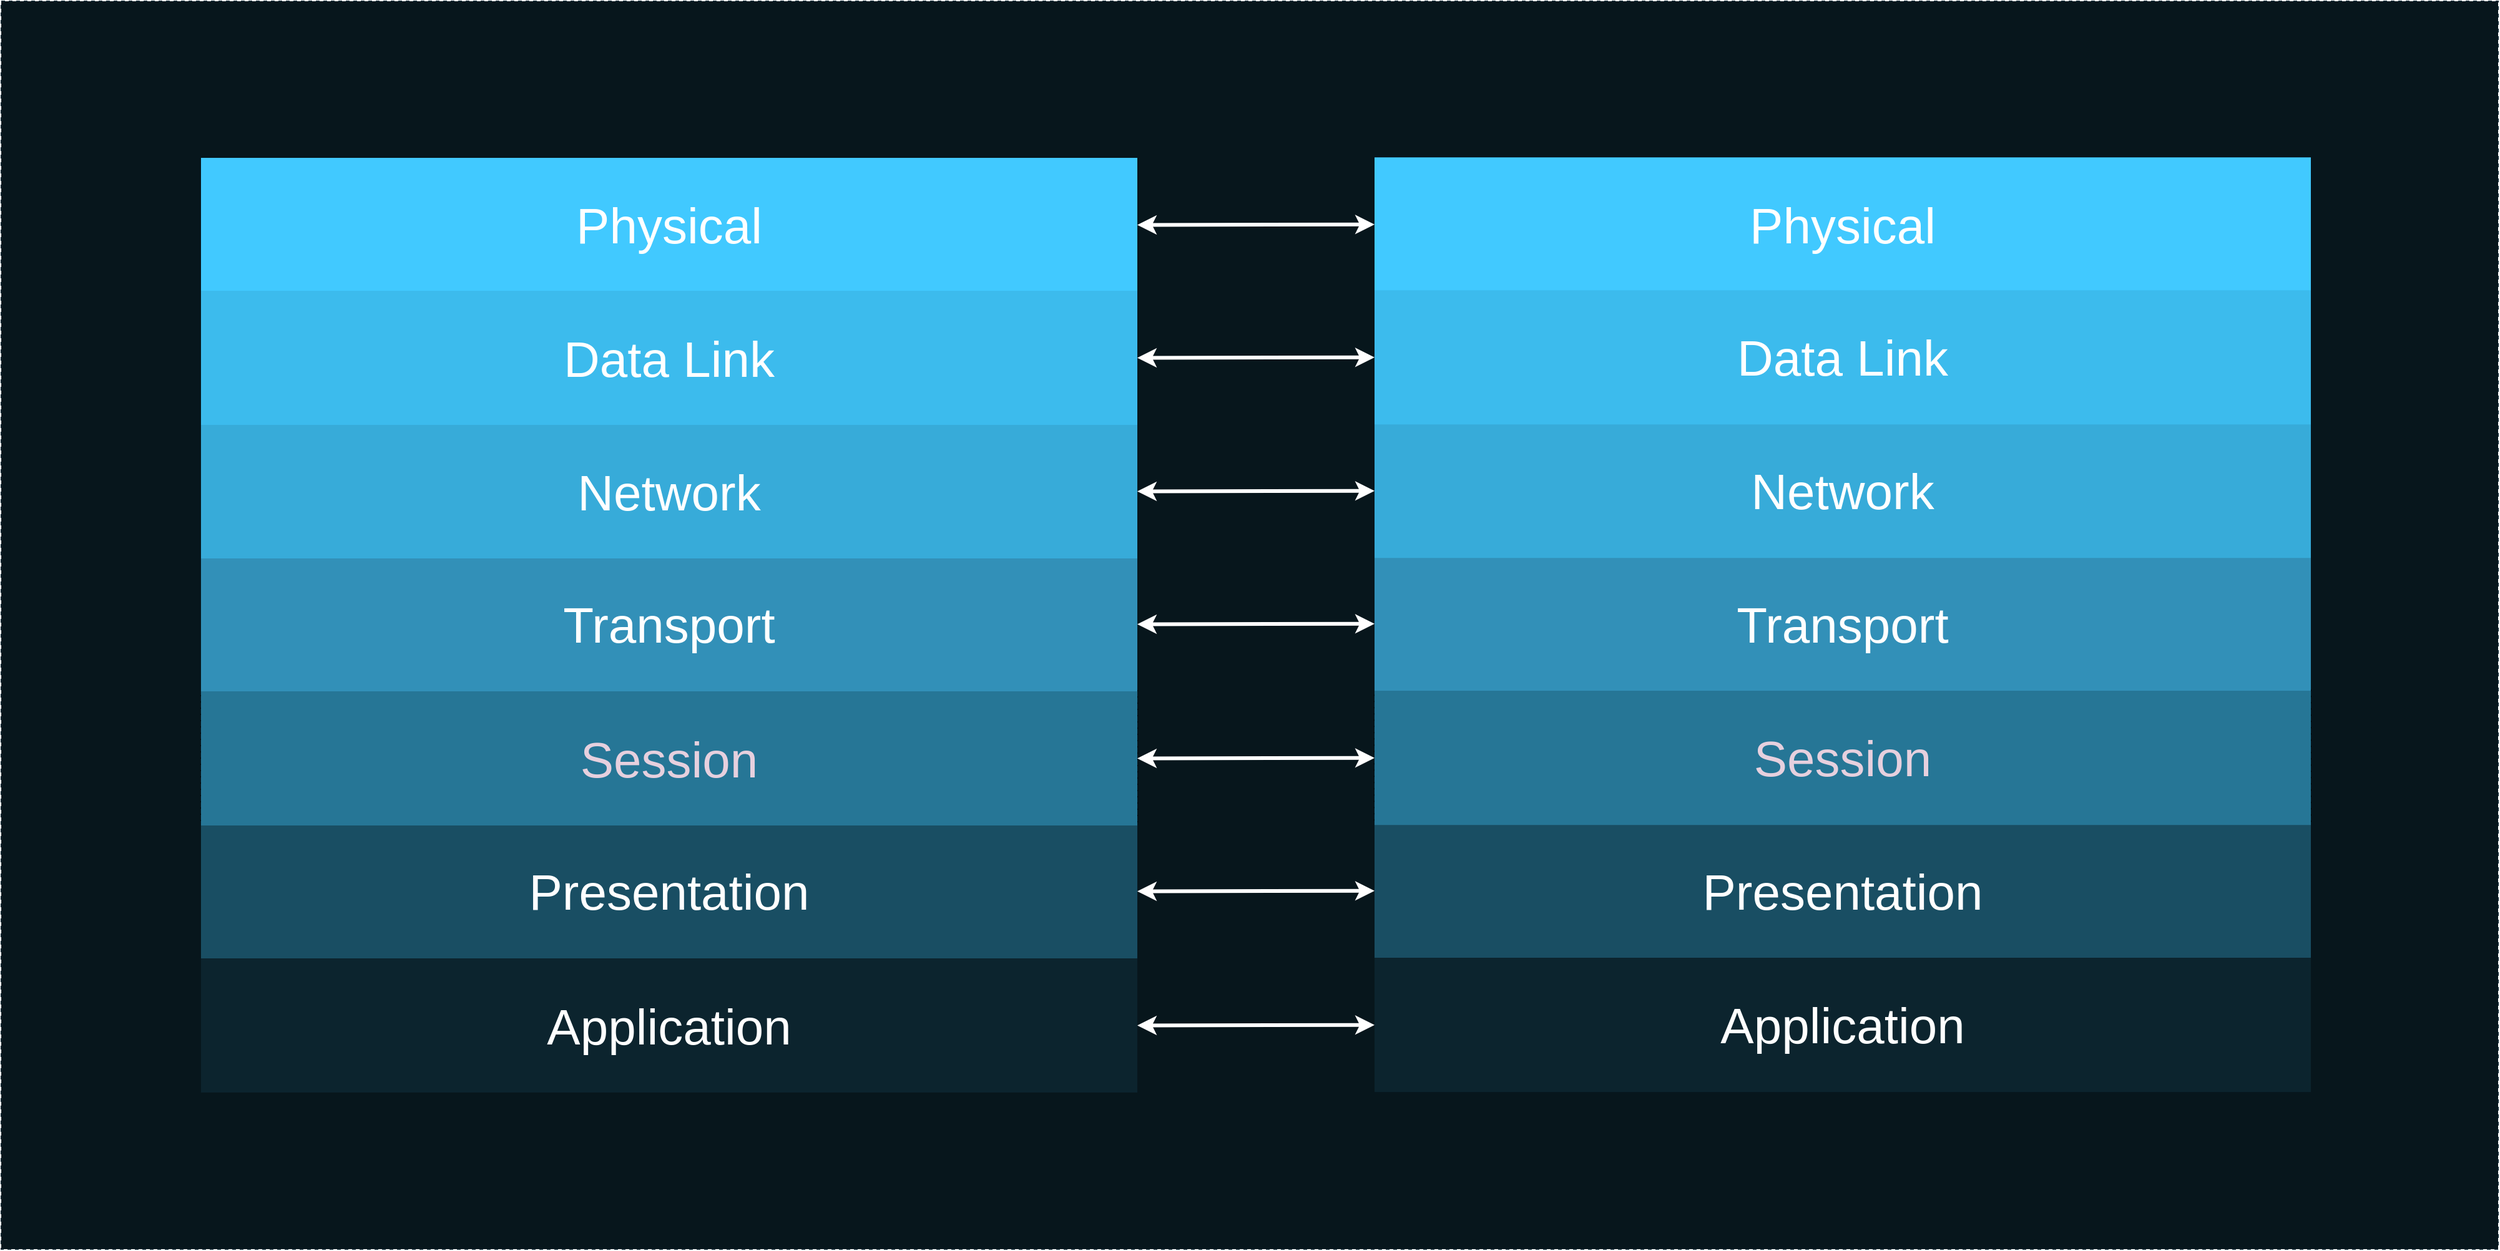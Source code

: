 <mxfile version="13.0.3" type="device"><diagram name="Page-1" id="b5b7bab2-c9e2-2cf4-8b2a-24fd1a2a6d21"><mxGraphModel dx="4512" dy="2343" grid="1" gridSize="10" guides="1" tooltips="1" connect="1" arrows="1" fold="1" page="1" pageScale="1" pageWidth="827" pageHeight="1169" background="#ffffff" math="0" shadow="0"><root><mxCell id="0"/><mxCell id="1" parent="0"/><mxCell id="crDRbli0xWPwZ9U8P9Jx-28" value="" style="rounded=0;whiteSpace=wrap;html=1;fillColor=#07161C;fontSize=30;fontColor=#FFFFFF;strokeColor=#0C242E;dashed=1;" parent="1" vertex="1"><mxGeometry x="-2060" y="-280" width="2000" height="1000" as="geometry"/></mxCell><mxCell id="0WZ8eYFoiU2yTqdQP5Gu-23" value="" style="group" parent="1" vertex="1" connectable="0"><mxGeometry x="-1900" y="-154.5" width="750" height="749" as="geometry"/></mxCell><mxCell id="0WZ8eYFoiU2yTqdQP5Gu-22" value="" style="group" parent="0WZ8eYFoiU2yTqdQP5Gu-23" vertex="1" connectable="0"><mxGeometry width="750" height="749" as="geometry"/></mxCell><mxCell id="0WZ8eYFoiU2yTqdQP5Gu-4" value="Presentation" style="rounded=0;whiteSpace=wrap;html=1;dashed=1;dashPattern=1 4;labelBackgroundColor=none;fillColor=#194E63;fontSize=40;fontColor=#FFFFFF;strokeColor=none;" parent="0WZ8eYFoiU2yTqdQP5Gu-22" vertex="1"><mxGeometry y="534" width="750.0" height="107.5" as="geometry"/></mxCell><mxCell id="0WZ8eYFoiU2yTqdQP5Gu-5" value="" style="rounded=0;whiteSpace=wrap;html=1;dashed=1;dashPattern=1 4;labelBackgroundColor=#ffffff;fillColor=#267696;fontSize=150;fontColor=#194E63;" parent="0WZ8eYFoiU2yTqdQP5Gu-22" vertex="1"><mxGeometry y="426.5" width="750.0" height="107.5" as="geometry"/></mxCell><mxCell id="0WZ8eYFoiU2yTqdQP5Gu-6" value="&lt;font color=&quot;#ffffff&quot;&gt;Transport&lt;/font&gt;" style="rounded=0;whiteSpace=wrap;html=1;dashed=1;dashPattern=1 4;labelBackgroundColor=none;fillColor=#3290B8;fontSize=40;fontColor=#0C242E;strokeColor=none;" parent="0WZ8eYFoiU2yTqdQP5Gu-22" vertex="1"><mxGeometry y="320" width="750.0" height="107.5" as="geometry"/></mxCell><mxCell id="0WZ8eYFoiU2yTqdQP5Gu-7" value="&lt;font color=&quot;#ffffff&quot;&gt;Network&lt;/font&gt;" style="rounded=0;whiteSpace=wrap;html=1;dashed=1;dashPattern=1 4;labelBackgroundColor=none;fillColor=#37ABD9;fontSize=40;fontColor=#0C242E;strokeColor=none;" parent="0WZ8eYFoiU2yTqdQP5Gu-22" vertex="1"><mxGeometry y="213.5" width="750.0" height="107.5" as="geometry"/></mxCell><mxCell id="0WZ8eYFoiU2yTqdQP5Gu-18" value="Session" style="rounded=0;whiteSpace=wrap;html=1;dashed=1;dashPattern=1 4;labelBackgroundColor=none;fillColor=#267696;fontSize=40;fontColor=#E6D0DE;strokeColor=none;" parent="0WZ8eYFoiU2yTqdQP5Gu-22" vertex="1"><mxGeometry y="427.5" width="750.0" height="107.5" as="geometry"/></mxCell><mxCell id="0WZ8eYFoiU2yTqdQP5Gu-19" value="Application" style="rounded=0;whiteSpace=wrap;html=1;dashed=1;dashPattern=1 4;labelBackgroundColor=none;fillColor=#0C242E;fontSize=40;fontColor=#FFFFFF;strokeColor=none;" parent="0WZ8eYFoiU2yTqdQP5Gu-22" vertex="1"><mxGeometry y="641.5" width="750.0" height="107.5" as="geometry"/></mxCell><mxCell id="0WZ8eYFoiU2yTqdQP5Gu-20" value="Physical" style="rounded=0;whiteSpace=wrap;html=1;dashed=1;dashPattern=1 4;labelBackgroundColor=none;fillColor=#41C9FF;fontSize=40;fontColor=#FFFFFF;strokeColor=none;fontStyle=0" parent="0WZ8eYFoiU2yTqdQP5Gu-22" vertex="1"><mxGeometry width="750.0" height="107.5" as="geometry"/></mxCell><mxCell id="0WZ8eYFoiU2yTqdQP5Gu-21" value="&lt;font color=&quot;#ffffff&quot;&gt;Data Link&lt;/font&gt;" style="rounded=0;whiteSpace=wrap;html=1;dashed=1;dashPattern=1 4;labelBackgroundColor=none;fillColor=#3CBBED;fontSize=40;fontColor=#0C242E;strokeColor=none;" parent="0WZ8eYFoiU2yTqdQP5Gu-22" vertex="1"><mxGeometry y="106.5" width="750.0" height="107.5" as="geometry"/></mxCell><mxCell id="0WZ8eYFoiU2yTqdQP5Gu-24" value="" style="group" parent="1" vertex="1" connectable="0"><mxGeometry x="-960" y="-154.88" width="750" height="749" as="geometry"/></mxCell><mxCell id="0WZ8eYFoiU2yTqdQP5Gu-25" value="" style="group" parent="0WZ8eYFoiU2yTqdQP5Gu-24" vertex="1" connectable="0"><mxGeometry width="750" height="749" as="geometry"/></mxCell><mxCell id="0WZ8eYFoiU2yTqdQP5Gu-26" value="Presentation" style="rounded=0;whiteSpace=wrap;html=1;dashed=1;dashPattern=1 4;labelBackgroundColor=none;fillColor=#194E63;fontSize=40;fontColor=#FFFFFF;strokeColor=none;" parent="0WZ8eYFoiU2yTqdQP5Gu-25" vertex="1"><mxGeometry y="534" width="750.0" height="107.5" as="geometry"/></mxCell><mxCell id="0WZ8eYFoiU2yTqdQP5Gu-27" value="" style="rounded=0;whiteSpace=wrap;html=1;dashed=1;dashPattern=1 4;labelBackgroundColor=#ffffff;fillColor=#267696;fontSize=150;fontColor=#194E63;" parent="0WZ8eYFoiU2yTqdQP5Gu-25" vertex="1"><mxGeometry y="426.5" width="750.0" height="107.5" as="geometry"/></mxCell><mxCell id="0WZ8eYFoiU2yTqdQP5Gu-28" value="&lt;font color=&quot;#ffffff&quot;&gt;Transport&lt;/font&gt;" style="rounded=0;whiteSpace=wrap;html=1;dashed=1;dashPattern=1 4;labelBackgroundColor=none;fillColor=#3290B8;fontSize=40;fontColor=#0C242E;strokeColor=none;" parent="0WZ8eYFoiU2yTqdQP5Gu-25" vertex="1"><mxGeometry y="320" width="750.0" height="107.5" as="geometry"/></mxCell><mxCell id="0WZ8eYFoiU2yTqdQP5Gu-29" value="&lt;font color=&quot;#ffffff&quot;&gt;Network&lt;/font&gt;" style="rounded=0;whiteSpace=wrap;html=1;dashed=1;dashPattern=1 4;labelBackgroundColor=none;fillColor=#37ABD9;fontSize=40;fontColor=#0C242E;strokeColor=none;" parent="0WZ8eYFoiU2yTqdQP5Gu-25" vertex="1"><mxGeometry y="213.5" width="750.0" height="107.5" as="geometry"/></mxCell><mxCell id="0WZ8eYFoiU2yTqdQP5Gu-30" value="Session" style="rounded=0;whiteSpace=wrap;html=1;dashed=1;dashPattern=1 4;labelBackgroundColor=none;fillColor=#267696;fontSize=40;fontColor=#E6D0DE;strokeColor=none;" parent="0WZ8eYFoiU2yTqdQP5Gu-25" vertex="1"><mxGeometry y="427.5" width="750.0" height="107.5" as="geometry"/></mxCell><mxCell id="0WZ8eYFoiU2yTqdQP5Gu-31" value="Application" style="rounded=0;whiteSpace=wrap;html=1;dashed=1;dashPattern=1 4;labelBackgroundColor=none;fillColor=#0C242E;fontSize=40;fontColor=#FFFFFF;strokeColor=none;" parent="0WZ8eYFoiU2yTqdQP5Gu-25" vertex="1"><mxGeometry y="641.5" width="750.0" height="107.5" as="geometry"/></mxCell><mxCell id="0WZ8eYFoiU2yTqdQP5Gu-32" value="Physical" style="rounded=0;whiteSpace=wrap;html=1;dashed=1;dashPattern=1 4;labelBackgroundColor=none;fillColor=#41C9FF;fontSize=40;fontColor=#FFFFFF;strokeColor=none;fontStyle=0" parent="0WZ8eYFoiU2yTqdQP5Gu-25" vertex="1"><mxGeometry width="750.0" height="107.5" as="geometry"/></mxCell><mxCell id="0WZ8eYFoiU2yTqdQP5Gu-33" value="&lt;font color=&quot;#ffffff&quot;&gt;Data Link&lt;/font&gt;" style="rounded=0;whiteSpace=wrap;html=1;dashed=1;dashPattern=1 4;labelBackgroundColor=none;fillColor=#3CBBED;fontSize=40;fontColor=#0C242E;strokeColor=none;" parent="0WZ8eYFoiU2yTqdQP5Gu-25" vertex="1"><mxGeometry y="106.5" width="750.0" height="107.5" as="geometry"/></mxCell><mxCell id="0WZ8eYFoiU2yTqdQP5Gu-34" value="" style="endArrow=classic;startArrow=classic;html=1;strokeColor=#FFFFFF;strokeWidth=3;fontSize=40;fontColor=#FFFFFF;entryX=0;entryY=0.5;entryDx=0;entryDy=0;exitX=1;exitY=0.5;exitDx=0;exitDy=0;rounded=0;" parent="1" source="0WZ8eYFoiU2yTqdQP5Gu-19" target="0WZ8eYFoiU2yTqdQP5Gu-31" edge="1"><mxGeometry width="50" height="50" relative="1" as="geometry"><mxPoint x="-1200" y="693.12" as="sourcePoint"/><mxPoint x="-1150" y="643.12" as="targetPoint"/></mxGeometry></mxCell><mxCell id="0WZ8eYFoiU2yTqdQP5Gu-35" value="" style="endArrow=classic;startArrow=classic;html=1;strokeColor=#FFFFFF;strokeWidth=3;fontSize=40;fontColor=#FFFFFF;entryX=0;entryY=0.5;entryDx=0;entryDy=0;exitX=1;exitY=0.5;exitDx=0;exitDy=0;rounded=0;" parent="1" source="0WZ8eYFoiU2yTqdQP5Gu-4" target="0WZ8eYFoiU2yTqdQP5Gu-26" edge="1"><mxGeometry width="50" height="50" relative="1" as="geometry"><mxPoint x="-1140" y="550.75" as="sourcePoint"/><mxPoint x="-950" y="550.37" as="targetPoint"/></mxGeometry></mxCell><mxCell id="0WZ8eYFoiU2yTqdQP5Gu-36" value="" style="endArrow=classic;startArrow=classic;html=1;strokeColor=#FFFFFF;strokeWidth=3;fontSize=40;fontColor=#FFFFFF;entryX=0;entryY=0.5;entryDx=0;entryDy=0;exitX=1;exitY=0.5;exitDx=0;exitDy=0;rounded=0;" parent="1" source="0WZ8eYFoiU2yTqdQP5Gu-18" target="0WZ8eYFoiU2yTqdQP5Gu-30" edge="1"><mxGeometry width="50" height="50" relative="1" as="geometry"><mxPoint x="-1140" y="443.25" as="sourcePoint"/><mxPoint x="-950" y="442.87" as="targetPoint"/></mxGeometry></mxCell><mxCell id="0WZ8eYFoiU2yTqdQP5Gu-37" value="" style="endArrow=classic;startArrow=classic;html=1;strokeColor=#FFFFFF;strokeWidth=3;fontSize=40;fontColor=#FFFFFF;entryX=0;entryY=0.5;entryDx=0;entryDy=0;exitX=1;exitY=0.5;exitDx=0;exitDy=0;rounded=0;" parent="1" source="0WZ8eYFoiU2yTqdQP5Gu-6" target="0WZ8eYFoiU2yTqdQP5Gu-28" edge="1"><mxGeometry width="50" height="50" relative="1" as="geometry"><mxPoint x="-1140" y="336.75" as="sourcePoint"/><mxPoint x="-950" y="336.37" as="targetPoint"/></mxGeometry></mxCell><mxCell id="0WZ8eYFoiU2yTqdQP5Gu-38" value="" style="endArrow=classic;startArrow=classic;html=1;strokeColor=#FFFFFF;strokeWidth=3;fontSize=40;fontColor=#FFFFFF;entryX=0;entryY=0.5;entryDx=0;entryDy=0;exitX=1;exitY=0.5;exitDx=0;exitDy=0;rounded=0;" parent="1" source="0WZ8eYFoiU2yTqdQP5Gu-7" target="0WZ8eYFoiU2yTqdQP5Gu-29" edge="1"><mxGeometry width="50" height="50" relative="1" as="geometry"><mxPoint x="-1140" y="229.25" as="sourcePoint"/><mxPoint x="-950" y="228.87" as="targetPoint"/></mxGeometry></mxCell><mxCell id="0WZ8eYFoiU2yTqdQP5Gu-39" value="" style="endArrow=classic;startArrow=classic;html=1;strokeColor=#FFFFFF;strokeWidth=3;fontSize=40;fontColor=#FFFFFF;entryX=0;entryY=0.5;entryDx=0;entryDy=0;exitX=1;exitY=0.5;exitDx=0;exitDy=0;rounded=0;" parent="1" source="0WZ8eYFoiU2yTqdQP5Gu-21" target="0WZ8eYFoiU2yTqdQP5Gu-33" edge="1"><mxGeometry width="50" height="50" relative="1" as="geometry"><mxPoint x="-1140" y="122.75" as="sourcePoint"/><mxPoint x="-950" y="122.37" as="targetPoint"/></mxGeometry></mxCell><mxCell id="0WZ8eYFoiU2yTqdQP5Gu-40" value="" style="endArrow=classic;startArrow=classic;html=1;strokeColor=#FFFFFF;strokeWidth=3;fontSize=40;fontColor=#FFFFFF;entryX=0;entryY=0.5;entryDx=0;entryDy=0;exitX=1;exitY=0.5;exitDx=0;exitDy=0;rounded=0;" parent="1" source="0WZ8eYFoiU2yTqdQP5Gu-20" target="0WZ8eYFoiU2yTqdQP5Gu-32" edge="1"><mxGeometry width="50" height="50" relative="1" as="geometry"><mxPoint x="-1140" y="15.75" as="sourcePoint"/><mxPoint x="-950" y="15.37" as="targetPoint"/></mxGeometry></mxCell></root></mxGraphModel></diagram></mxfile>